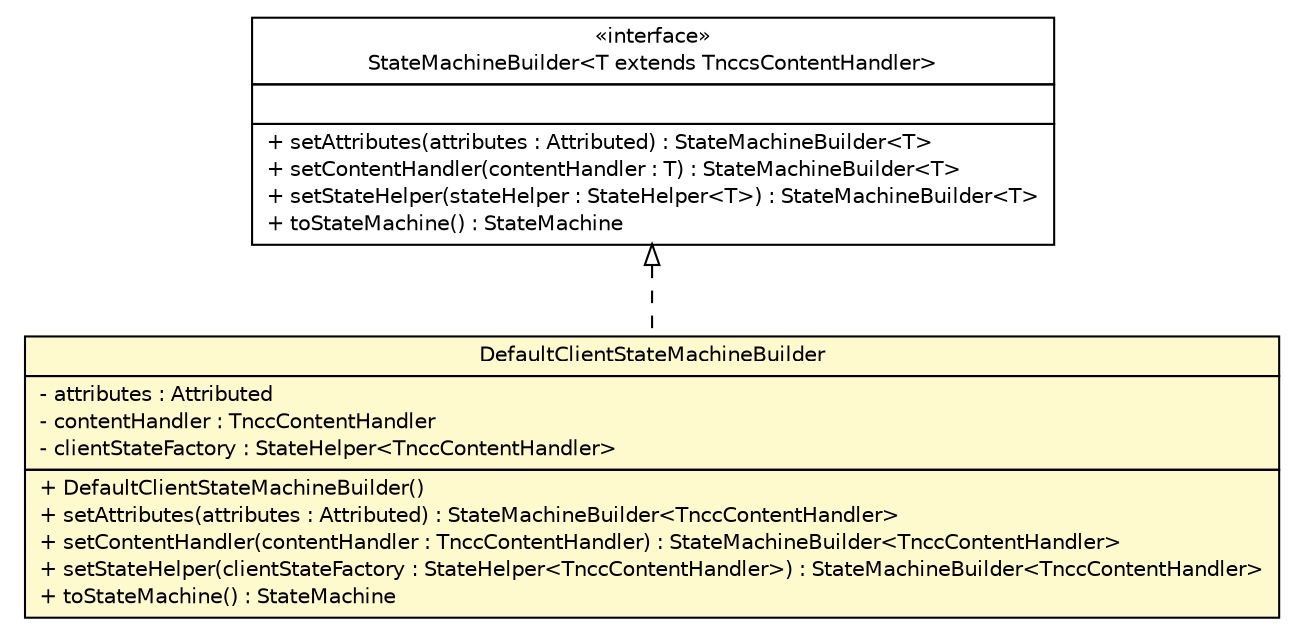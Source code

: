 #!/usr/local/bin/dot
#
# Class diagram 
# Generated by UMLGraph version R5_6 (http://www.umlgraph.org/)
#

digraph G {
	edge [fontname="Helvetica",fontsize=10,labelfontname="Helvetica",labelfontsize=10];
	node [fontname="Helvetica",fontsize=10,shape=plaintext];
	nodesep=0.25;
	ranksep=0.5;
	// de.hsbremen.tc.tnc.tnccs.session.statemachine.StateMachineBuilder<T extends de.hsbremen.tc.tnc.tnccs.message.handler.TnccsContentHandler>
	c9978 [label=<<table title="de.hsbremen.tc.tnc.tnccs.session.statemachine.StateMachineBuilder" border="0" cellborder="1" cellspacing="0" cellpadding="2" port="p" href="../StateMachineBuilder.html">
		<tr><td><table border="0" cellspacing="0" cellpadding="1">
<tr><td align="center" balign="center"> &#171;interface&#187; </td></tr>
<tr><td align="center" balign="center"> StateMachineBuilder&lt;T extends TnccsContentHandler&gt; </td></tr>
		</table></td></tr>
		<tr><td><table border="0" cellspacing="0" cellpadding="1">
<tr><td align="left" balign="left">  </td></tr>
		</table></td></tr>
		<tr><td><table border="0" cellspacing="0" cellpadding="1">
<tr><td align="left" balign="left"> + setAttributes(attributes : Attributed) : StateMachineBuilder&lt;T&gt; </td></tr>
<tr><td align="left" balign="left"> + setContentHandler(contentHandler : T) : StateMachineBuilder&lt;T&gt; </td></tr>
<tr><td align="left" balign="left"> + setStateHelper(stateHelper : StateHelper&lt;T&gt;) : StateMachineBuilder&lt;T&gt; </td></tr>
<tr><td align="left" balign="left"> + toStateMachine() : StateMachine </td></tr>
		</table></td></tr>
		</table>>, URL="../StateMachineBuilder.html", fontname="Helvetica", fontcolor="black", fontsize=10.0];
	// de.hsbremen.tc.tnc.tnccs.session.statemachine.simple.DefaultClientStateMachineBuilder
	c9997 [label=<<table title="de.hsbremen.tc.tnc.tnccs.session.statemachine.simple.DefaultClientStateMachineBuilder" border="0" cellborder="1" cellspacing="0" cellpadding="2" port="p" bgcolor="lemonChiffon" href="./DefaultClientStateMachineBuilder.html">
		<tr><td><table border="0" cellspacing="0" cellpadding="1">
<tr><td align="center" balign="center"> DefaultClientStateMachineBuilder </td></tr>
		</table></td></tr>
		<tr><td><table border="0" cellspacing="0" cellpadding="1">
<tr><td align="left" balign="left"> - attributes : Attributed </td></tr>
<tr><td align="left" balign="left"> - contentHandler : TnccContentHandler </td></tr>
<tr><td align="left" balign="left"> - clientStateFactory : StateHelper&lt;TnccContentHandler&gt; </td></tr>
		</table></td></tr>
		<tr><td><table border="0" cellspacing="0" cellpadding="1">
<tr><td align="left" balign="left"> + DefaultClientStateMachineBuilder() </td></tr>
<tr><td align="left" balign="left"> + setAttributes(attributes : Attributed) : StateMachineBuilder&lt;TnccContentHandler&gt; </td></tr>
<tr><td align="left" balign="left"> + setContentHandler(contentHandler : TnccContentHandler) : StateMachineBuilder&lt;TnccContentHandler&gt; </td></tr>
<tr><td align="left" balign="left"> + setStateHelper(clientStateFactory : StateHelper&lt;TnccContentHandler&gt;) : StateMachineBuilder&lt;TnccContentHandler&gt; </td></tr>
<tr><td align="left" balign="left"> + toStateMachine() : StateMachine </td></tr>
		</table></td></tr>
		</table>>, URL="./DefaultClientStateMachineBuilder.html", fontname="Helvetica", fontcolor="black", fontsize=10.0];
	//de.hsbremen.tc.tnc.tnccs.session.statemachine.simple.DefaultClientStateMachineBuilder implements de.hsbremen.tc.tnc.tnccs.session.statemachine.StateMachineBuilder<T extends de.hsbremen.tc.tnc.tnccs.message.handler.TnccsContentHandler>
	c9978:p -> c9997:p [dir=back,arrowtail=empty,style=dashed];
}

